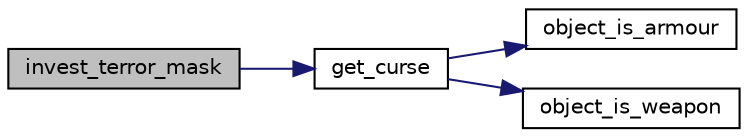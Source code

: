 digraph "invest_terror_mask"
{
 // LATEX_PDF_SIZE
  edge [fontname="Helvetica",fontsize="10",labelfontname="Helvetica",labelfontsize="10"];
  node [fontname="Helvetica",fontsize="10",shape=record];
  rankdir="LR";
  Node1 [label="invest_terror_mask",height=0.2,width=0.4,color="black", fillcolor="grey75", style="filled", fontcolor="black",tooltip="固定アーティファクトの生成 / Artifact code"];
  Node1 -> Node2 [color="midnightblue",fontsize="10",style="solid",fontname="Helvetica"];
  Node2 [label="get_curse",height=0.2,width=0.4,color="black", fillcolor="white", style="filled",URL="$object-curse_8cpp.html#a749ffeeeaa9633e0b6300253e4bc9730",tooltip="アイテムに付加される可能性のある呪いを指定する。"];
  Node2 -> Node3 [color="midnightblue",fontsize="10",style="solid",fontname="Helvetica"];
  Node3 [label="object_is_armour",height=0.2,width=0.4,color="black", fillcolor="white", style="filled",URL="$hook-armor_8cpp.html#a678629dc55495987f60d45872e53a537",tooltip="オブジェクトが防具として装備できるかどうかを返す / Check if an object is armour"];
  Node2 -> Node4 [color="midnightblue",fontsize="10",style="solid",fontname="Helvetica"];
  Node4 [label="object_is_weapon",height=0.2,width=0.4,color="black", fillcolor="white", style="filled",URL="$hook-weapon_8cpp.html#a3c30f6f6fb14bece864e482c0080485c",tooltip="オブジェクトが武器として装備できるかどうかを返す / Check if an object is weapon (including bows and ammo)"];
}
